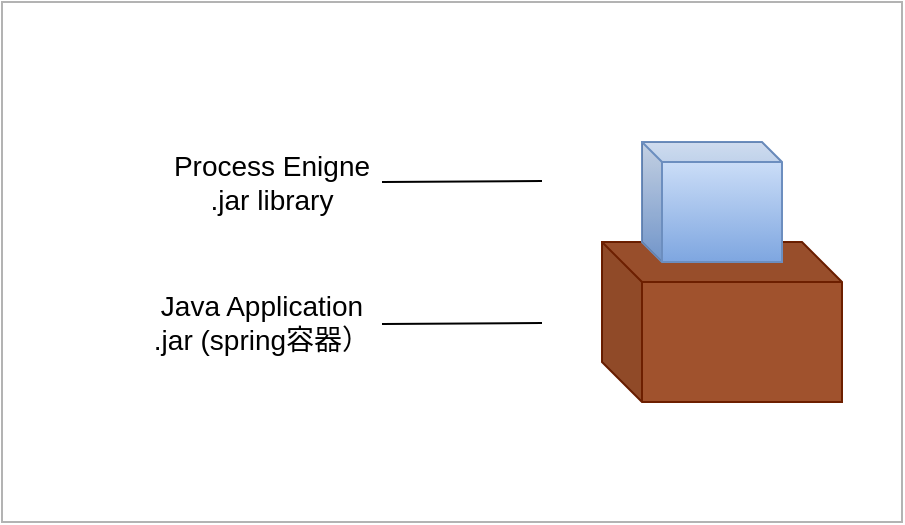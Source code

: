 <mxfile version="20.8.20" type="github">
  <diagram name="第 1 页" id="CrhkFErtCrmMumsLuy4r">
    <mxGraphModel dx="1194" dy="-460" grid="1" gridSize="10" guides="1" tooltips="1" connect="1" arrows="1" fold="1" page="1" pageScale="1" pageWidth="827" pageHeight="1169" math="0" shadow="0">
      <root>
        <mxCell id="0" />
        <mxCell id="1" parent="0" />
        <mxCell id="0pXaRHInOoJntql10peK-1" value="" style="rounded=0;whiteSpace=wrap;html=1;labelBackgroundColor=#FF6666;strokeColor=#B3B3B3;" vertex="1" parent="1">
          <mxGeometry x="160" y="1280" width="450" height="260" as="geometry" />
        </mxCell>
        <mxCell id="0pXaRHInOoJntql10peK-2" value="" style="shape=cube;whiteSpace=wrap;html=1;boundedLbl=1;backgroundOutline=1;darkOpacity=0.05;darkOpacity2=0.1;fillColor=#a0522d;strokeColor=#6D1F00;fontColor=#ffffff;" vertex="1" parent="1">
          <mxGeometry x="460" y="1400" width="120" height="80" as="geometry" />
        </mxCell>
        <mxCell id="0pXaRHInOoJntql10peK-3" value="" style="shape=cube;whiteSpace=wrap;html=1;boundedLbl=1;backgroundOutline=1;darkOpacity=0.05;darkOpacity2=0.1;labelBackgroundColor=#FF6666;size=10;fillColor=#dae8fc;strokeColor=#6c8ebf;gradientColor=#7ea6e0;" vertex="1" parent="1">
          <mxGeometry x="480" y="1350" width="70" height="60" as="geometry" />
        </mxCell>
        <mxCell id="0pXaRHInOoJntql10peK-5" value="&lt;font style=&quot;font-size: 14px;&quot;&gt;Process Enigne .jar library&lt;/font&gt;" style="text;html=1;strokeColor=none;fillColor=none;align=center;verticalAlign=middle;whiteSpace=wrap;rounded=0;" vertex="1" parent="1">
          <mxGeometry x="240" y="1350" width="110" height="40" as="geometry" />
        </mxCell>
        <mxCell id="0pXaRHInOoJntql10peK-7" value="&lt;font style=&quot;font-size: 14px;&quot;&gt;Java Application .jar (spring容器）&lt;/font&gt;" style="text;html=1;strokeColor=none;fillColor=none;align=center;verticalAlign=middle;whiteSpace=wrap;rounded=0;" vertex="1" parent="1">
          <mxGeometry x="230" y="1420" width="120" height="40" as="geometry" />
        </mxCell>
        <mxCell id="0pXaRHInOoJntql10peK-8" value="" style="endArrow=none;html=1;rounded=0;fontSize=14;exitX=1;exitY=0.5;exitDx=0;exitDy=0;" edge="1" parent="1" source="0pXaRHInOoJntql10peK-5">
          <mxGeometry width="50" height="50" relative="1" as="geometry">
            <mxPoint x="370" y="1369.5" as="sourcePoint" />
            <mxPoint x="430" y="1369.5" as="targetPoint" />
          </mxGeometry>
        </mxCell>
        <mxCell id="0pXaRHInOoJntql10peK-10" value="" style="endArrow=none;html=1;rounded=0;fontSize=14;exitX=1;exitY=0.5;exitDx=0;exitDy=0;" edge="1" parent="1">
          <mxGeometry width="50" height="50" relative="1" as="geometry">
            <mxPoint x="350" y="1441" as="sourcePoint" />
            <mxPoint x="430" y="1440.5" as="targetPoint" />
          </mxGeometry>
        </mxCell>
      </root>
    </mxGraphModel>
  </diagram>
</mxfile>
